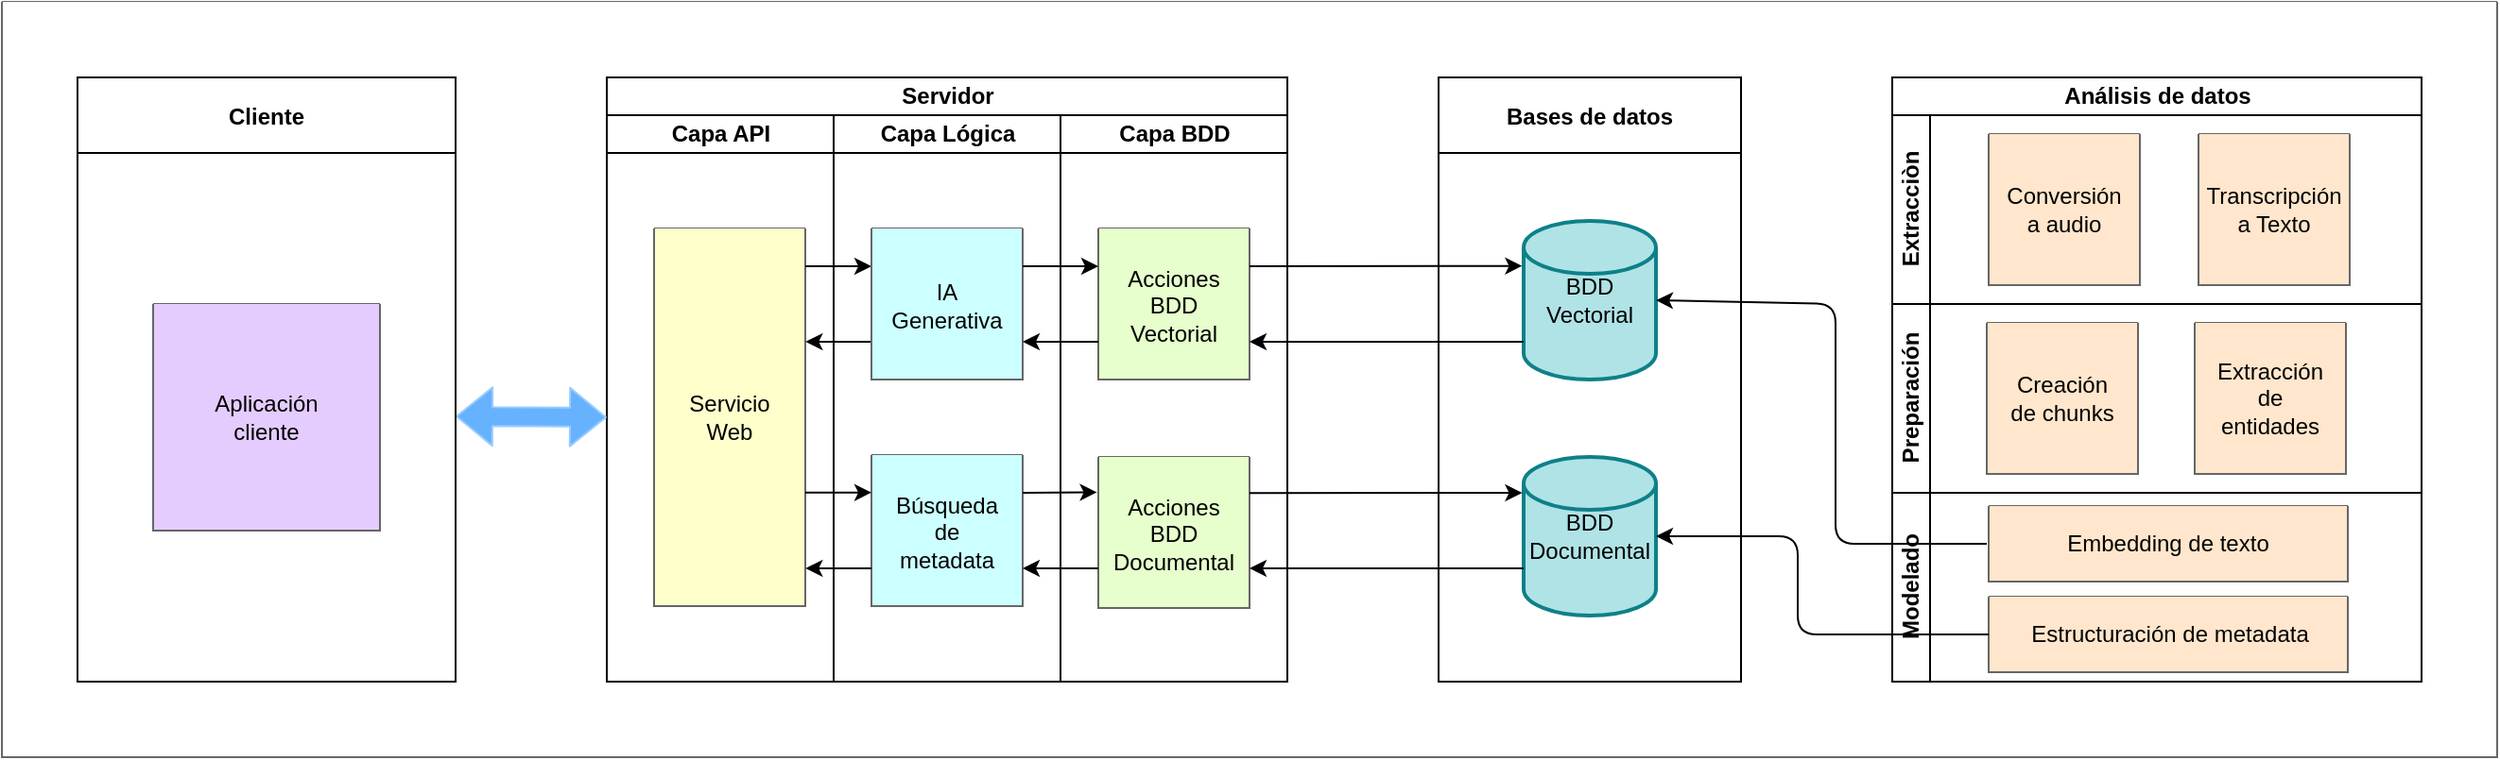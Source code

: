<mxfile>
    <diagram id="01_xcEH4UmA5kcshdU0a" name="Page-1">
        <mxGraphModel dx="513" dy="671" grid="1" gridSize="10" guides="1" tooltips="1" connect="1" arrows="1" fold="1" page="1" pageScale="1" pageWidth="850" pageHeight="1100" background="#FFFFFF" math="0" shadow="0">
            <root>
                <mxCell id="0"/>
                <mxCell id="1" parent="0"/>
                <mxCell id="22" value="" style="swimlane;startSize=0;fillColor=#f5f5f5;shadow=0;gradientColor=#FFFFFF;strokeColor=#666666;swimlaneFillColor=#FFFFFF;" parent="1" vertex="1">
                    <mxGeometry x="40" y="40" width="1320" height="400" as="geometry"/>
                </mxCell>
                <mxCell id="135" value="" style="group" vertex="1" connectable="0" parent="22">
                    <mxGeometry x="40" y="40" width="1240" height="320" as="geometry"/>
                </mxCell>
                <mxCell id="66" value="Servidor" style="swimlane;childLayout=stackLayout;resizeParent=1;resizeParentMax=0;startSize=20;html=1;labelBackgroundColor=#FFFFFF;fontColor=#000000;strokeColor=#000000;" vertex="1" parent="135">
                    <mxGeometry x="280" width="360" height="320" as="geometry"/>
                </mxCell>
                <mxCell id="67" value="Capa API" style="swimlane;startSize=20;html=1;labelBackgroundColor=#FFFFFF;fontColor=#000000;" vertex="1" parent="66">
                    <mxGeometry y="20" width="120" height="300" as="geometry"/>
                </mxCell>
                <mxCell id="91" value="" style="swimlane;startSize=0;fillColor=#FFFFFF;shadow=0;gradientColor=#FFFFFF;strokeColor=#666666;swimlaneFillColor=#FFFFCC;" vertex="1" parent="67">
                    <mxGeometry x="25" y="60" width="80" height="200" as="geometry"/>
                </mxCell>
                <mxCell id="92" value="Servicio Web" style="text;html=1;strokeColor=none;fillColor=none;align=center;verticalAlign=middle;whiteSpace=wrap;rounded=0;labelBackgroundColor=none;fillStyle=solid;fontColor=#000000;gradientColor=none;" vertex="1" parent="91">
                    <mxGeometry x="10" y="85" width="60" height="30" as="geometry"/>
                </mxCell>
                <mxCell id="119" value="" style="shape=flexArrow;endArrow=classic;startArrow=classic;html=1;fontColor=#99CCFF;strokeColor=#99CCFF;fillColor=#66B2FF;" edge="1" parent="67">
                    <mxGeometry width="100" height="100" relative="1" as="geometry">
                        <mxPoint x="-80" y="159.5" as="sourcePoint"/>
                        <mxPoint y="160" as="targetPoint"/>
                    </mxGeometry>
                </mxCell>
                <mxCell id="68" value="Capa Lógica" style="swimlane;startSize=20;html=1;labelBackgroundColor=#FFFFFF;fontColor=#000000;" vertex="1" parent="66">
                    <mxGeometry x="120" y="20" width="120" height="300" as="geometry"/>
                </mxCell>
                <mxCell id="95" value="" style="swimlane;startSize=0;fillColor=#FFFFFF;shadow=0;gradientColor=#FFFFFF;strokeColor=#666666;swimlaneFillColor=#CCFFFF;" vertex="1" parent="68">
                    <mxGeometry x="20" y="180" width="80" height="80" as="geometry"/>
                </mxCell>
                <mxCell id="96" value="Búsqueda de metadata" style="text;html=1;strokeColor=none;fillColor=none;align=center;verticalAlign=middle;whiteSpace=wrap;rounded=0;labelBackgroundColor=none;fillStyle=solid;fontColor=#000000;gradientColor=none;" vertex="1" parent="95">
                    <mxGeometry x="10" y="26" width="60" height="30" as="geometry"/>
                </mxCell>
                <mxCell id="137" value="" style="endArrow=classic;html=1;strokeColor=#000000;fontColor=#99CCFF;fillColor=#66B2FF;entryX=0;entryY=0.25;entryDx=0;entryDy=0;" edge="1" parent="95">
                    <mxGeometry width="50" height="50" relative="1" as="geometry">
                        <mxPoint x="-35" y="19.84" as="sourcePoint"/>
                        <mxPoint y="19.84" as="targetPoint"/>
                    </mxGeometry>
                </mxCell>
                <mxCell id="136" value="" style="endArrow=classic;html=1;strokeColor=#000000;fontColor=#99CCFF;fillColor=#66B2FF;entryX=0;entryY=0.25;entryDx=0;entryDy=0;" edge="1" parent="68" target="93">
                    <mxGeometry width="50" height="50" relative="1" as="geometry">
                        <mxPoint x="-15" y="80" as="sourcePoint"/>
                        <mxPoint x="25" y="80" as="targetPoint"/>
                    </mxGeometry>
                </mxCell>
                <mxCell id="139" value="" style="endArrow=classic;html=1;strokeColor=#000000;fontColor=#99CCFF;fillColor=#66B2FF;entryX=-0.009;entryY=0.234;entryDx=0;entryDy=0;entryPerimeter=0;" edge="1" parent="68" target="99">
                    <mxGeometry width="50" height="50" relative="1" as="geometry">
                        <mxPoint x="100" y="200.0" as="sourcePoint"/>
                        <mxPoint x="135" y="200.0" as="targetPoint"/>
                    </mxGeometry>
                </mxCell>
                <mxCell id="138" style="edgeStyle=none;html=1;exitX=0;exitY=0.75;exitDx=0;exitDy=0;entryX=1.002;entryY=0.3;entryDx=0;entryDy=0;entryPerimeter=0;strokeColor=#000000;fontColor=#99CCFF;fillColor=#66B2FF;" edge="1" parent="68">
                    <mxGeometry relative="1" as="geometry">
                        <mxPoint x="20" y="240" as="sourcePoint"/>
                        <mxPoint x="-14.84" y="240" as="targetPoint"/>
                    </mxGeometry>
                </mxCell>
                <mxCell id="69" value="Capa BDD" style="swimlane;startSize=20;html=1;labelBackgroundColor=#FFFFFF;fontColor=#000000;" vertex="1" parent="66">
                    <mxGeometry x="240" y="20" width="120" height="300" as="geometry"/>
                </mxCell>
                <mxCell id="97" value="" style="swimlane;startSize=0;fillColor=#FFFFFF;shadow=0;gradientColor=#FFFFFF;strokeColor=#666666;swimlaneFillColor=#E6FFCC;" vertex="1" parent="69">
                    <mxGeometry x="20" y="60" width="80" height="80" as="geometry"/>
                </mxCell>
                <mxCell id="98" value="Acciones BDD Vectorial" style="text;html=1;strokeColor=none;fillColor=none;align=center;verticalAlign=middle;whiteSpace=wrap;rounded=0;labelBackgroundColor=none;fillStyle=solid;fontColor=#000000;gradientColor=none;" vertex="1" parent="97">
                    <mxGeometry x="10" y="26" width="60" height="30" as="geometry"/>
                </mxCell>
                <mxCell id="99" value="" style="swimlane;startSize=0;fillColor=#FFFFFF;shadow=0;gradientColor=#FFFFFF;strokeColor=#666666;swimlaneFillColor=#E6FFCC;" vertex="1" parent="69">
                    <mxGeometry x="20" y="181" width="80" height="80" as="geometry"/>
                </mxCell>
                <mxCell id="100" value="Acciones BDD Documental" style="text;html=1;strokeColor=none;fillColor=none;align=center;verticalAlign=middle;whiteSpace=wrap;rounded=0;labelBackgroundColor=none;fillStyle=solid;fontColor=#000000;gradientColor=none;" vertex="1" parent="99">
                    <mxGeometry x="10" y="26" width="60" height="30" as="geometry"/>
                </mxCell>
                <mxCell id="64" value="Cliente" style="swimlane;labelBackgroundColor=#FFFFFF;fontColor=#000000;startSize=40;strokeColor=#000000;" vertex="1" parent="135">
                    <mxGeometry width="200" height="320" as="geometry"/>
                </mxCell>
                <mxCell id="89" value="" style="swimlane;startSize=0;fillColor=#FFFFFF;shadow=0;gradientColor=#FFFFFF;strokeColor=#666666;swimlaneFillColor=#E5CCFF;" vertex="1" parent="64">
                    <mxGeometry x="40" y="120" width="120" height="120" as="geometry"/>
                </mxCell>
                <mxCell id="90" value="Aplicación cliente" style="text;html=1;strokeColor=none;fillColor=none;align=center;verticalAlign=middle;whiteSpace=wrap;rounded=0;labelBackgroundColor=none;fillStyle=solid;fontColor=#000000;gradientColor=none;" vertex="1" parent="89">
                    <mxGeometry x="30" y="45" width="60" height="30" as="geometry"/>
                </mxCell>
                <mxCell id="74" value="Bases de datos" style="swimlane;labelBackgroundColor=#FFFFFF;fontColor=#000000;startSize=40;strokeColor=#000000;" vertex="1" parent="135">
                    <mxGeometry x="720" width="160" height="320" as="geometry"/>
                </mxCell>
                <mxCell id="101" value="BDD Vectorial" style="strokeWidth=2;html=1;shape=mxgraph.flowchart.database;whiteSpace=wrap;labelBackgroundColor=none;fillStyle=solid;fillColor=#b0e3e6;strokeColor=#0e8088;fontColor=#000000;" vertex="1" parent="74">
                    <mxGeometry x="45" y="76" width="70" height="84" as="geometry"/>
                </mxCell>
                <mxCell id="102" value="BDD Documental" style="strokeWidth=2;html=1;shape=mxgraph.flowchart.database;whiteSpace=wrap;labelBackgroundColor=none;fillStyle=solid;fillColor=#b0e3e6;strokeColor=#0e8088;fontColor=#000000;" vertex="1" parent="74">
                    <mxGeometry x="45" y="201" width="70" height="84" as="geometry"/>
                </mxCell>
                <mxCell id="84" value="Análisis de datos" style="swimlane;childLayout=stackLayout;resizeParent=1;resizeParentMax=0;horizontal=1;startSize=20;horizontalStack=0;html=1;labelBackgroundColor=#FFFFFF;fontColor=#000000;strokeColor=#000000;" vertex="1" parent="135">
                    <mxGeometry x="960" width="280" height="320" as="geometry"/>
                </mxCell>
                <mxCell id="85" value="Extracciòn" style="swimlane;startSize=20;horizontal=0;html=1;labelBackgroundColor=#FFFFFF;fontColor=#000000;" vertex="1" parent="84">
                    <mxGeometry y="20" width="280" height="100" as="geometry"/>
                </mxCell>
                <mxCell id="116" value="" style="group" vertex="1" connectable="0" parent="85">
                    <mxGeometry x="51" y="10" width="195" height="80" as="geometry"/>
                </mxCell>
                <mxCell id="103" value="" style="swimlane;startSize=0;fillColor=#FFFFFF;shadow=0;gradientColor=#FFFFFF;strokeColor=#666666;swimlaneFillColor=#FFE6CC;" vertex="1" parent="116">
                    <mxGeometry x="111" width="80" height="80" as="geometry"/>
                </mxCell>
                <mxCell id="104" value="Transcripción a Texto" style="text;html=1;strokeColor=none;fillColor=none;align=center;verticalAlign=middle;whiteSpace=wrap;rounded=0;labelBackgroundColor=none;fillStyle=solid;fontColor=#000000;gradientColor=none;" vertex="1" parent="103">
                    <mxGeometry x="10" y="25" width="60" height="30" as="geometry"/>
                </mxCell>
                <mxCell id="105" value="" style="swimlane;startSize=0;fillColor=#FFFFFF;shadow=0;gradientColor=#FFFFFF;strokeColor=#666666;swimlaneFillColor=#FFE6CC;" vertex="1" parent="116">
                    <mxGeometry width="80" height="80" as="geometry"/>
                </mxCell>
                <mxCell id="106" value="Conversión a audio" style="text;html=1;strokeColor=none;fillColor=none;align=center;verticalAlign=middle;whiteSpace=wrap;rounded=0;labelBackgroundColor=none;fillStyle=solid;fontColor=#000000;gradientColor=none;" vertex="1" parent="105">
                    <mxGeometry x="10" y="25" width="60" height="30" as="geometry"/>
                </mxCell>
                <mxCell id="86" value="Preparación" style="swimlane;startSize=20;horizontal=0;html=1;labelBackgroundColor=#FFFFFF;fontColor=#000000;" vertex="1" parent="84">
                    <mxGeometry y="120" width="280" height="100" as="geometry"/>
                </mxCell>
                <mxCell id="117" value="" style="group" vertex="1" connectable="0" parent="86">
                    <mxGeometry x="50" y="10" width="200" height="80" as="geometry"/>
                </mxCell>
                <mxCell id="108" value="" style="swimlane;startSize=0;fillColor=#FFFFFF;shadow=0;gradientColor=#FFFFFF;strokeColor=#666666;swimlaneFillColor=#FFE6CC;" vertex="1" parent="117">
                    <mxGeometry width="80" height="80" as="geometry"/>
                </mxCell>
                <mxCell id="109" value="Creación de chunks" style="text;html=1;strokeColor=none;fillColor=none;align=center;verticalAlign=middle;whiteSpace=wrap;rounded=0;labelBackgroundColor=none;fillStyle=solid;fontColor=#000000;gradientColor=none;" vertex="1" parent="108">
                    <mxGeometry x="10" y="25" width="60" height="30" as="geometry"/>
                </mxCell>
                <mxCell id="110" value="" style="swimlane;startSize=0;fillColor=#FFFFFF;shadow=0;gradientColor=#FFFFFF;strokeColor=#666666;swimlaneFillColor=#FFE6CC;" vertex="1" parent="117">
                    <mxGeometry x="110" width="80" height="80" as="geometry"/>
                </mxCell>
                <mxCell id="111" value="Extracción de entidades" style="text;html=1;strokeColor=none;fillColor=none;align=center;verticalAlign=middle;whiteSpace=wrap;rounded=0;labelBackgroundColor=none;fillStyle=solid;fontColor=#000000;gradientColor=none;" vertex="1" parent="110">
                    <mxGeometry x="10" y="25" width="60" height="30" as="geometry"/>
                </mxCell>
                <mxCell id="87" value="Modelado" style="swimlane;startSize=20;horizontal=0;html=1;labelBackgroundColor=#FFFFFF;fontColor=#000000;" vertex="1" parent="84">
                    <mxGeometry y="220" width="280" height="100" as="geometry"/>
                </mxCell>
                <mxCell id="129" value="" style="swimlane;startSize=0;fillColor=#FFFFFF;shadow=0;gradientColor=#FFFFFF;strokeColor=#666666;swimlaneFillColor=#FFE6CC;" vertex="1" parent="87">
                    <mxGeometry x="51" y="7" width="190" height="40" as="geometry"/>
                </mxCell>
                <mxCell id="130" value="Embedding de texto" style="text;html=1;strokeColor=none;fillColor=none;align=center;verticalAlign=middle;whiteSpace=wrap;rounded=0;labelBackgroundColor=none;fillStyle=solid;fontColor=#000000;gradientColor=none;" vertex="1" parent="129">
                    <mxGeometry x="10" y="5" width="170" height="30" as="geometry"/>
                </mxCell>
                <mxCell id="131" value="" style="swimlane;startSize=0;fillColor=#FFFFFF;shadow=0;gradientColor=#FFFFFF;strokeColor=#666666;swimlaneFillColor=#FFE6CC;" vertex="1" parent="87">
                    <mxGeometry x="51" y="55" width="190" height="40" as="geometry"/>
                </mxCell>
                <mxCell id="132" value="Estructuración de metadata" style="text;html=1;strokeColor=none;fillColor=none;align=center;verticalAlign=middle;whiteSpace=wrap;rounded=0;labelBackgroundColor=none;fillStyle=solid;fontColor=#000000;gradientColor=none;" vertex="1" parent="131">
                    <mxGeometry x="11" y="5" width="170" height="30" as="geometry"/>
                </mxCell>
                <mxCell id="127" style="edgeStyle=none;html=1;exitX=0;exitY=0.75;exitDx=0;exitDy=0;entryX=1.002;entryY=0.3;entryDx=0;entryDy=0;entryPerimeter=0;strokeColor=#000000;fontColor=#99CCFF;fillColor=#66B2FF;" edge="1" parent="135" source="93" target="91">
                    <mxGeometry relative="1" as="geometry"/>
                </mxCell>
                <mxCell id="93" value="" style="swimlane;startSize=0;fillColor=#FFFFFF;shadow=0;gradientColor=#FFFFFF;strokeColor=#666666;swimlaneFillColor=#CCFFFF;" vertex="1" parent="135">
                    <mxGeometry x="420" y="80" width="80" height="80" as="geometry"/>
                </mxCell>
                <mxCell id="94" value="IA Generativa" style="text;html=1;strokeColor=none;fillColor=none;align=center;verticalAlign=middle;whiteSpace=wrap;rounded=0;labelBackgroundColor=none;fillStyle=solid;fontColor=#000000;gradientColor=none;" vertex="1" parent="93">
                    <mxGeometry x="10" y="26" width="60" height="30" as="geometry"/>
                </mxCell>
                <mxCell id="121" value="" style="endArrow=classic;html=1;strokeColor=#000000;fontColor=#99CCFF;fillColor=#66B2FF;entryX=0;entryY=0.25;entryDx=0;entryDy=0;" edge="1" parent="135" target="97">
                    <mxGeometry width="50" height="50" relative="1" as="geometry">
                        <mxPoint x="500" y="100" as="sourcePoint"/>
                        <mxPoint x="430" y="110" as="targetPoint"/>
                    </mxGeometry>
                </mxCell>
                <mxCell id="123" style="edgeStyle=none;html=1;exitX=1;exitY=0.25;exitDx=0;exitDy=0;entryX=-0.011;entryY=0.284;entryDx=0;entryDy=0;entryPerimeter=0;strokeColor=#000000;fontColor=#99CCFF;fillColor=#66B2FF;" edge="1" parent="135" source="97" target="101">
                    <mxGeometry relative="1" as="geometry"/>
                </mxCell>
                <mxCell id="124" style="edgeStyle=none;html=1;entryX=1;entryY=0.75;entryDx=0;entryDy=0;strokeColor=#000000;fontColor=#99CCFF;fillColor=#66B2FF;exitX=0;exitY=0.762;exitDx=0;exitDy=0;exitPerimeter=0;" edge="1" parent="135" source="101" target="97">
                    <mxGeometry relative="1" as="geometry"/>
                </mxCell>
                <mxCell id="125" style="edgeStyle=none;html=1;exitX=0;exitY=0.75;exitDx=0;exitDy=0;entryX=1;entryY=0.75;entryDx=0;entryDy=0;strokeColor=#000000;fontColor=#99CCFF;fillColor=#66B2FF;" edge="1" parent="135" source="97" target="93">
                    <mxGeometry relative="1" as="geometry"/>
                </mxCell>
                <mxCell id="133" style="edgeStyle=none;html=1;entryX=1;entryY=0.5;entryDx=0;entryDy=0;entryPerimeter=0;strokeColor=#000000;fontColor=#99CCFF;fillColor=#66B2FF;" edge="1" parent="135" target="101">
                    <mxGeometry relative="1" as="geometry">
                        <mxPoint x="1010" y="247" as="sourcePoint"/>
                        <Array as="points">
                            <mxPoint x="930" y="247"/>
                            <mxPoint x="930" y="120"/>
                        </Array>
                    </mxGeometry>
                </mxCell>
                <mxCell id="134" style="edgeStyle=none;html=1;exitX=0;exitY=0.5;exitDx=0;exitDy=0;entryX=1;entryY=0.5;entryDx=0;entryDy=0;entryPerimeter=0;strokeColor=#000000;fontColor=#99CCFF;fillColor=#66B2FF;" edge="1" parent="135" source="131" target="102">
                    <mxGeometry relative="1" as="geometry">
                        <Array as="points">
                            <mxPoint x="910" y="295"/>
                            <mxPoint x="910" y="243"/>
                        </Array>
                    </mxGeometry>
                </mxCell>
                <mxCell id="143" style="edgeStyle=none;html=1;entryX=1;entryY=0.75;entryDx=0;entryDy=0;strokeColor=#000000;fontColor=#99CCFF;fillColor=#66B2FF;exitX=0;exitY=0.762;exitDx=0;exitDy=0;exitPerimeter=0;" edge="1" parent="135">
                    <mxGeometry relative="1" as="geometry">
                        <mxPoint x="765.0" y="260.008" as="sourcePoint"/>
                        <mxPoint x="620" y="260.0" as="targetPoint"/>
                    </mxGeometry>
                </mxCell>
                <mxCell id="142" style="edgeStyle=none;html=1;exitX=0;exitY=0.75;exitDx=0;exitDy=0;entryX=1;entryY=0.75;entryDx=0;entryDy=0;strokeColor=#000000;fontColor=#99CCFF;fillColor=#66B2FF;" edge="1" parent="22">
                    <mxGeometry relative="1" as="geometry">
                        <mxPoint x="580" y="300" as="sourcePoint"/>
                        <mxPoint x="540" y="300" as="targetPoint"/>
                    </mxGeometry>
                </mxCell>
                <mxCell id="144" style="edgeStyle=none;html=1;exitX=1;exitY=0.25;exitDx=0;exitDy=0;entryX=-0.011;entryY=0.284;entryDx=0;entryDy=0;entryPerimeter=0;strokeColor=#000000;fontColor=#99CCFF;fillColor=#66B2FF;" edge="1" parent="22">
                    <mxGeometry relative="1" as="geometry">
                        <mxPoint x="660" y="260.14" as="sourcePoint"/>
                        <mxPoint x="804.23" y="259.996" as="targetPoint"/>
                    </mxGeometry>
                </mxCell>
            </root>
        </mxGraphModel>
    </diagram>
</mxfile>